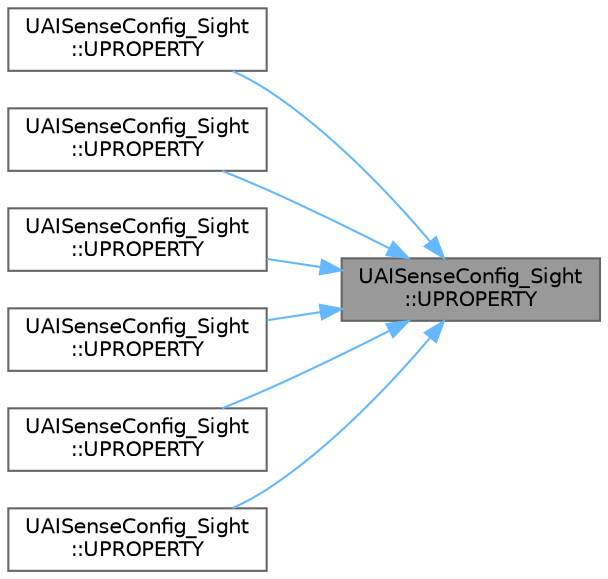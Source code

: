 digraph "UAISenseConfig_Sight::UPROPERTY"
{
 // INTERACTIVE_SVG=YES
 // LATEX_PDF_SIZE
  bgcolor="transparent";
  edge [fontname=Helvetica,fontsize=10,labelfontname=Helvetica,labelfontsize=10];
  node [fontname=Helvetica,fontsize=10,shape=box,height=0.2,width=0.4];
  rankdir="RL";
  Node1 [id="Node000001",label="UAISenseConfig_Sight\l::UPROPERTY",height=0.2,width=0.4,color="gray40", fillcolor="grey60", style="filled", fontcolor="black",tooltip="Maximum sight distance to notice a target."];
  Node1 -> Node2 [id="edge1_Node000001_Node000002",dir="back",color="steelblue1",style="solid",tooltip=" "];
  Node2 [id="Node000002",label="UAISenseConfig_Sight\l::UPROPERTY",height=0.2,width=0.4,color="grey40", fillcolor="white", style="filled",URL="$d2/d8d/classUAISenseConfig__Sight.html#a4c1ca02e9103da683f6c70aa56ec9f65",tooltip=" "];
  Node1 -> Node3 [id="edge2_Node000001_Node000003",dir="back",color="steelblue1",style="solid",tooltip=" "];
  Node3 [id="Node000003",label="UAISenseConfig_Sight\l::UPROPERTY",height=0.2,width=0.4,color="grey40", fillcolor="white", style="filled",URL="$d2/d8d/classUAISenseConfig__Sight.html#ac280d3e8361658872344791ba07b64e7",tooltip="If not an InvalidRange (which is the default), we will always be able to see the target that has alre..."];
  Node1 -> Node4 [id="edge3_Node000001_Node000004",dir="back",color="steelblue1",style="solid",tooltip=" "];
  Node4 [id="Node000004",label="UAISenseConfig_Sight\l::UPROPERTY",height=0.2,width=0.4,color="grey40", fillcolor="white", style="filled",URL="$d2/d8d/classUAISenseConfig__Sight.html#a038a9d24f9f0f4a267b2bd62670e2028",tooltip="Maximum sight distance to see target that has been already seen."];
  Node1 -> Node5 [id="edge4_Node000001_Node000005",dir="back",color="steelblue1",style="solid",tooltip=" "];
  Node5 [id="Node000005",label="UAISenseConfig_Sight\l::UPROPERTY",height=0.2,width=0.4,color="grey40", fillcolor="white", style="filled",URL="$d2/d8d/classUAISenseConfig__Sight.html#a78f0428beebc7523dd4f8e938b55c09e",tooltip="Near clipping distance, to be used with point of view backward offset."];
  Node1 -> Node6 [id="edge5_Node000001_Node000006",dir="back",color="steelblue1",style="solid",tooltip=" "];
  Node6 [id="Node000006",label="UAISenseConfig_Sight\l::UPROPERTY",height=0.2,width=0.4,color="grey40", fillcolor="white", style="filled",URL="$d2/d8d/classUAISenseConfig__Sight.html#a1bc483bb3717a823c4f24261f0b60b2f",tooltip="How far to the side AI can see, in degrees."];
  Node1 -> Node7 [id="edge6_Node000001_Node000007",dir="back",color="steelblue1",style="solid",tooltip=" "];
  Node7 [id="Node000007",label="UAISenseConfig_Sight\l::UPROPERTY",height=0.2,width=0.4,color="grey40", fillcolor="white", style="filled",URL="$d2/d8d/classUAISenseConfig__Sight.html#acac5a1f81c02bc4afc4228c87d7153a5",tooltip="Point of view move back distance for cone calculation."];
}
